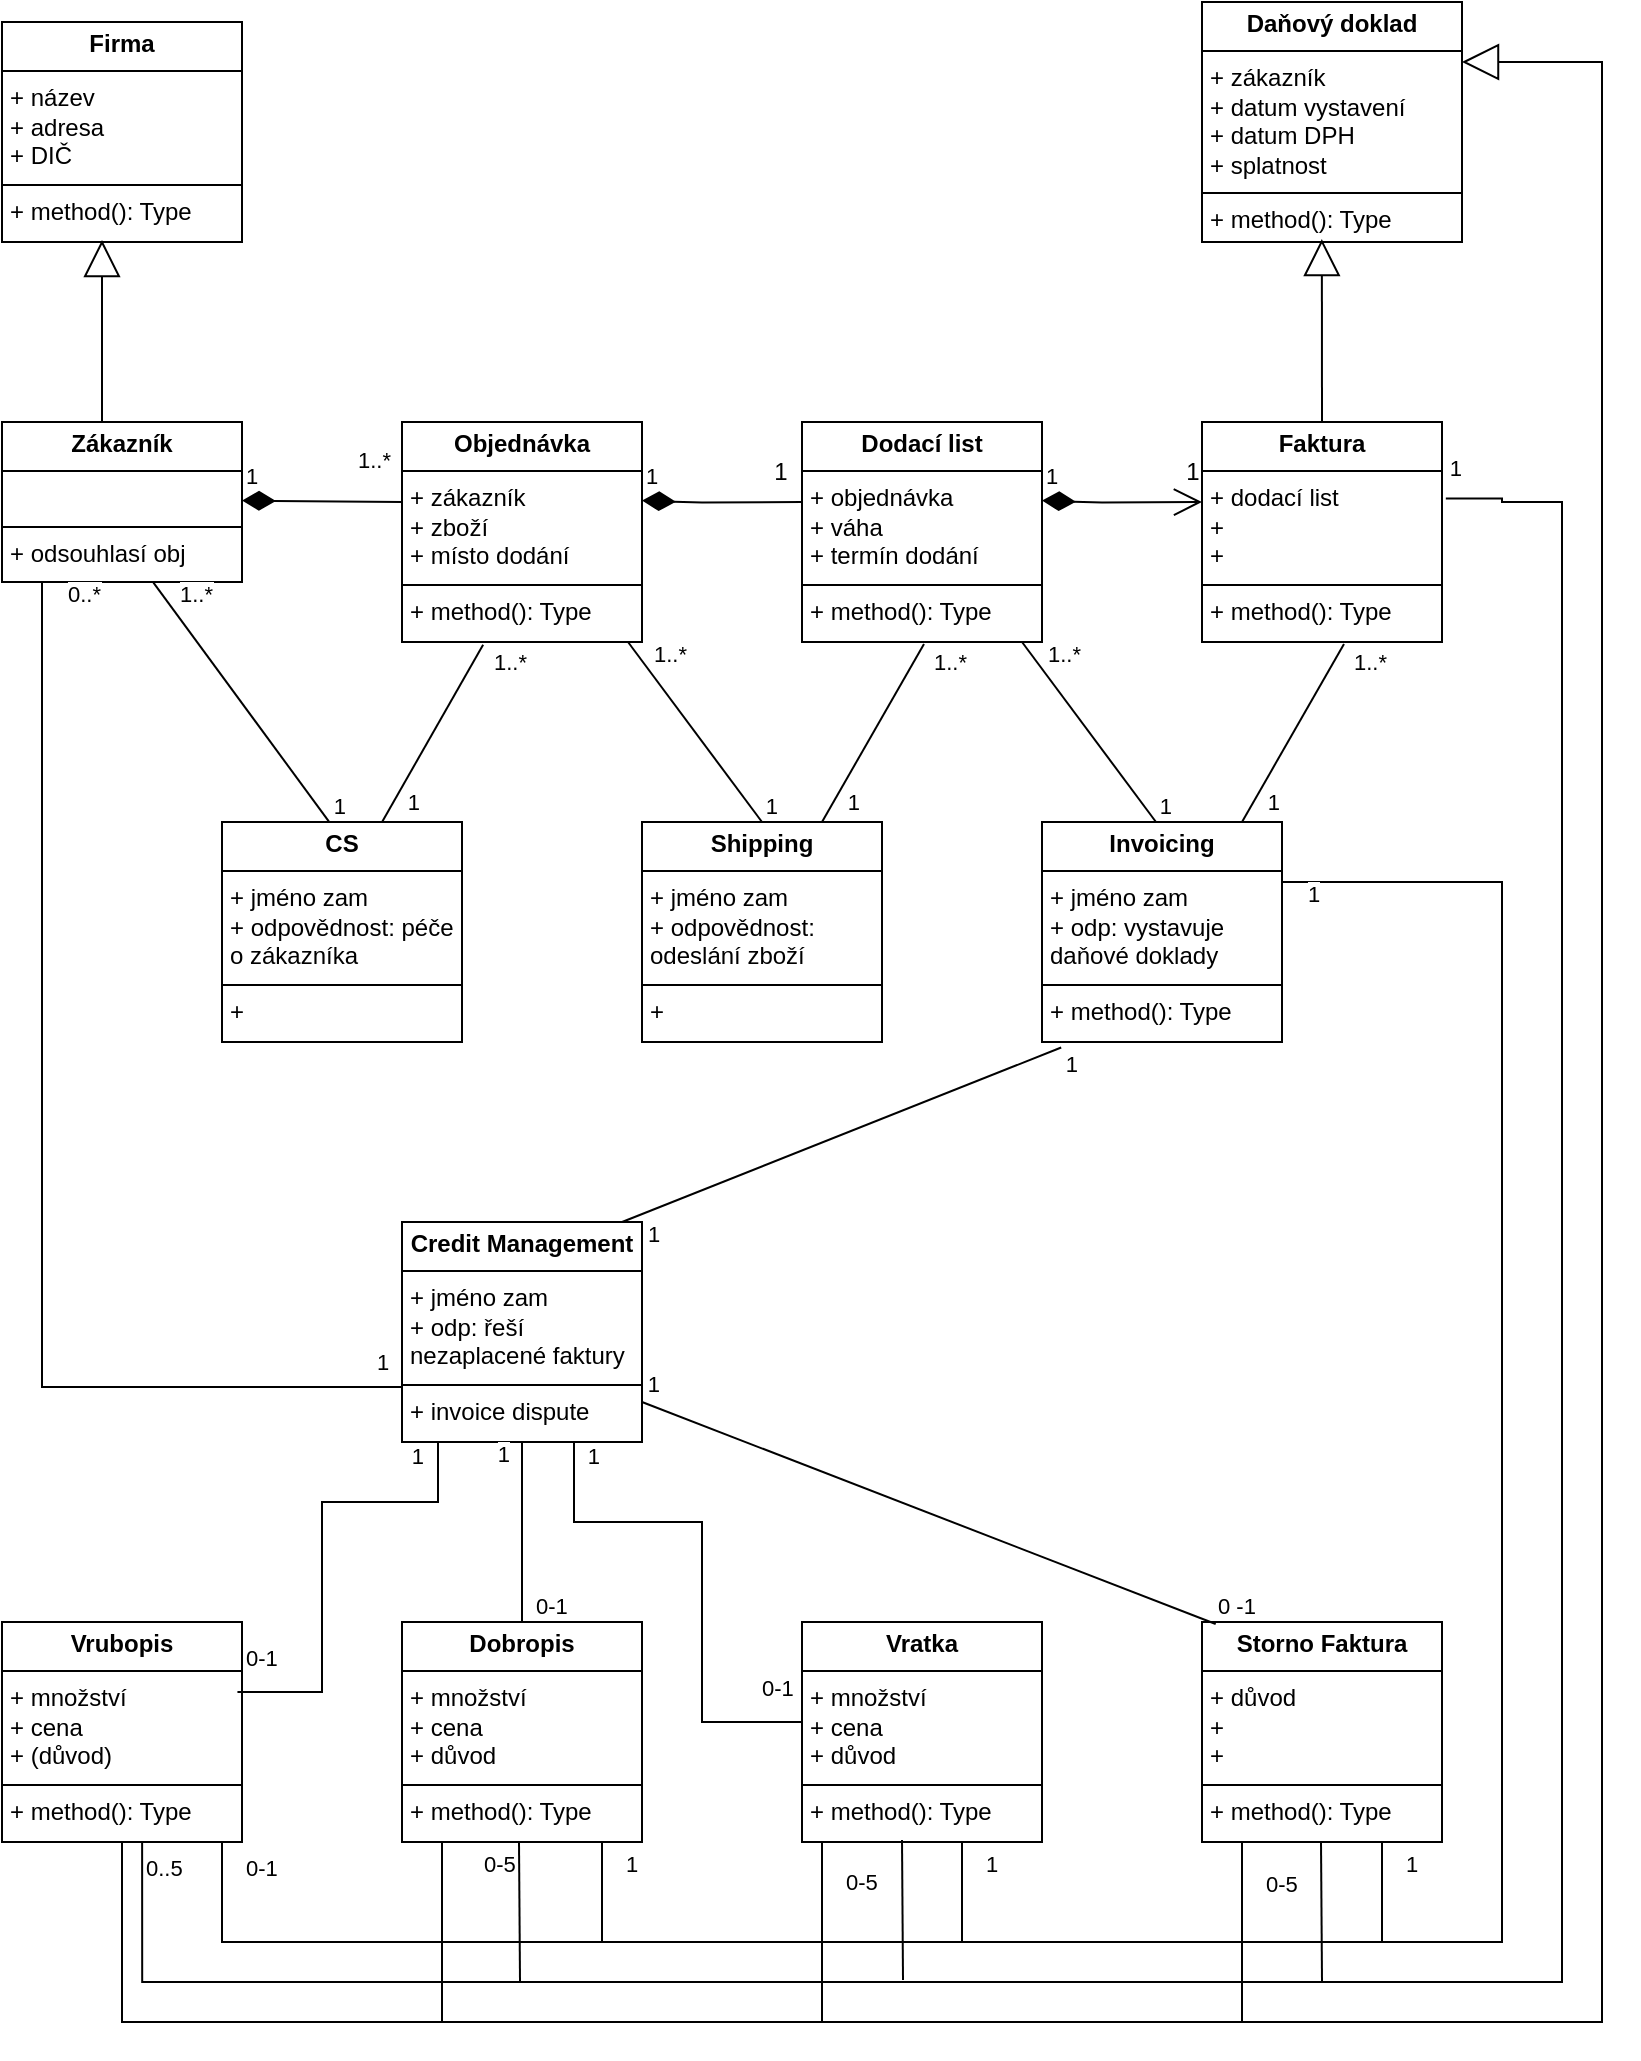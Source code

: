 <mxfile version="25.0.3">
  <diagram name="Stránka-1" id="DMZ2iU8GOZeOACFGhrlx">
    <mxGraphModel dx="819" dy="514" grid="1" gridSize="10" guides="1" tooltips="1" connect="1" arrows="1" fold="1" page="1" pageScale="1" pageWidth="827" pageHeight="1169" math="0" shadow="0">
      <root>
        <mxCell id="0" />
        <mxCell id="1" parent="0" />
        <mxCell id="6UYdUlcghPkuK4V_ywA7-2" value="&lt;p style=&quot;margin:0px;margin-top:4px;text-align:center;&quot;&gt;&lt;b&gt;Firma&lt;/b&gt;&lt;/p&gt;&lt;hr size=&quot;1&quot; style=&quot;border-style:solid;&quot;&gt;&lt;p style=&quot;margin:0px;margin-left:4px;&quot;&gt;+ název&lt;/p&gt;&lt;p style=&quot;margin:0px;margin-left:4px;&quot;&gt;+ adresa&lt;/p&gt;&lt;p style=&quot;margin:0px;margin-left:4px;&quot;&gt;+ DIČ&lt;/p&gt;&lt;hr size=&quot;1&quot; style=&quot;border-style:solid;&quot;&gt;&lt;p style=&quot;margin:0px;margin-left:4px;&quot;&gt;+ method(): Type&lt;/p&gt;" style="verticalAlign=top;align=left;overflow=fill;html=1;whiteSpace=wrap;" parent="1" vertex="1">
          <mxGeometry x="40" y="40" width="120" height="110" as="geometry" />
        </mxCell>
        <mxCell id="6UYdUlcghPkuK4V_ywA7-3" value="&lt;p style=&quot;margin:0px;margin-top:4px;text-align:center;&quot;&gt;&lt;b&gt;Daňový doklad&lt;/b&gt;&lt;/p&gt;&lt;hr size=&quot;1&quot; style=&quot;border-style:solid;&quot;&gt;&lt;p style=&quot;margin:0px;margin-left:4px;&quot;&gt;+ zákazník&lt;/p&gt;&lt;p style=&quot;margin:0px;margin-left:4px;&quot;&gt;+ datum vystavení&lt;/p&gt;&lt;p style=&quot;margin:0px;margin-left:4px;&quot;&gt;+ datum DPH&lt;/p&gt;&lt;p style=&quot;margin:0px;margin-left:4px;&quot;&gt;+ splatnost&lt;/p&gt;&lt;hr size=&quot;1&quot; style=&quot;border-style:solid;&quot;&gt;&lt;p style=&quot;margin:0px;margin-left:4px;&quot;&gt;+ method(): Type&lt;/p&gt;" style="verticalAlign=top;align=left;overflow=fill;html=1;whiteSpace=wrap;" parent="1" vertex="1">
          <mxGeometry x="640" y="30" width="130" height="120" as="geometry" />
        </mxCell>
        <mxCell id="6UYdUlcghPkuK4V_ywA7-4" value="&lt;p style=&quot;margin:0px;margin-top:4px;text-align:center;&quot;&gt;&lt;b&gt;Zákazník&lt;/b&gt;&lt;/p&gt;&lt;hr size=&quot;1&quot; style=&quot;border-style:solid;&quot;&gt;&lt;p style=&quot;margin:0px;margin-left:4px;&quot;&gt;&lt;br&gt;&lt;/p&gt;&lt;hr size=&quot;1&quot; style=&quot;border-style:solid;&quot;&gt;&lt;p style=&quot;margin:0px;margin-left:4px;&quot;&gt;+ odsouhlasí obj&lt;/p&gt;" style="verticalAlign=top;align=left;overflow=fill;html=1;whiteSpace=wrap;" parent="1" vertex="1">
          <mxGeometry x="40" y="240" width="120" height="80" as="geometry" />
        </mxCell>
        <mxCell id="6UYdUlcghPkuK4V_ywA7-5" value="&lt;p style=&quot;margin:0px;margin-top:4px;text-align:center;&quot;&gt;&lt;b&gt;Objednávka&lt;/b&gt;&lt;/p&gt;&lt;hr size=&quot;1&quot; style=&quot;border-style:solid;&quot;&gt;&lt;p style=&quot;margin:0px;margin-left:4px;&quot;&gt;+ zákazník&lt;/p&gt;&lt;p style=&quot;margin:0px;margin-left:4px;&quot;&gt;+ zboží&lt;/p&gt;&lt;p style=&quot;margin:0px;margin-left:4px;&quot;&gt;+ místo dodání&lt;/p&gt;&lt;hr size=&quot;1&quot; style=&quot;border-style:solid;&quot;&gt;&lt;p style=&quot;margin:0px;margin-left:4px;&quot;&gt;+ method(): Type&lt;/p&gt;" style="verticalAlign=top;align=left;overflow=fill;html=1;whiteSpace=wrap;" parent="1" vertex="1">
          <mxGeometry x="240" y="240" width="120" height="110" as="geometry" />
        </mxCell>
        <mxCell id="6UYdUlcghPkuK4V_ywA7-6" value="&lt;p style=&quot;margin:0px;margin-top:4px;text-align:center;&quot;&gt;&lt;b&gt;Dodací list&lt;/b&gt;&lt;/p&gt;&lt;hr size=&quot;1&quot; style=&quot;border-style:solid;&quot;&gt;&lt;p style=&quot;margin:0px;margin-left:4px;&quot;&gt;+ objednávka&lt;/p&gt;&lt;p style=&quot;margin:0px;margin-left:4px;&quot;&gt;+ váha&lt;/p&gt;&lt;p style=&quot;margin:0px;margin-left:4px;&quot;&gt;+ termín dodání&lt;/p&gt;&lt;hr size=&quot;1&quot; style=&quot;border-style:solid;&quot;&gt;&lt;p style=&quot;margin:0px;margin-left:4px;&quot;&gt;+ method(): Type&lt;/p&gt;" style="verticalAlign=top;align=left;overflow=fill;html=1;whiteSpace=wrap;" parent="1" vertex="1">
          <mxGeometry x="440" y="240" width="120" height="110" as="geometry" />
        </mxCell>
        <mxCell id="6UYdUlcghPkuK4V_ywA7-7" value="&lt;p style=&quot;margin:0px;margin-top:4px;text-align:center;&quot;&gt;&lt;b&gt;Faktura&lt;/b&gt;&lt;/p&gt;&lt;hr size=&quot;1&quot; style=&quot;border-style:solid;&quot;&gt;&lt;p style=&quot;margin:0px;margin-left:4px;&quot;&gt;+ dodací list&lt;/p&gt;&lt;p style=&quot;margin:0px;margin-left:4px;&quot;&gt;+&amp;nbsp;&lt;/p&gt;&lt;p style=&quot;margin:0px;margin-left:4px;&quot;&gt;+&amp;nbsp;&lt;/p&gt;&lt;hr size=&quot;1&quot; style=&quot;border-style:solid;&quot;&gt;&lt;p style=&quot;margin:0px;margin-left:4px;&quot;&gt;+ method(): Type&lt;/p&gt;" style="verticalAlign=top;align=left;overflow=fill;html=1;whiteSpace=wrap;" parent="1" vertex="1">
          <mxGeometry x="640" y="240" width="120" height="110" as="geometry" />
        </mxCell>
        <mxCell id="6UYdUlcghPkuK4V_ywA7-8" value="&lt;p style=&quot;margin:0px;margin-top:4px;text-align:center;&quot;&gt;&lt;b&gt;CS&lt;/b&gt;&lt;/p&gt;&lt;hr size=&quot;1&quot; style=&quot;border-style:solid;&quot;&gt;&lt;p style=&quot;margin:0px;margin-left:4px;&quot;&gt;+ jméno zam&lt;/p&gt;&lt;p style=&quot;margin:0px;margin-left:4px;&quot;&gt;+ odpovědnost: péče o zákazníka&lt;/p&gt;&lt;hr size=&quot;1&quot; style=&quot;border-style:solid;&quot;&gt;&lt;p style=&quot;margin:0px;margin-left:4px;&quot;&gt;+&amp;nbsp;&lt;/p&gt;" style="verticalAlign=top;align=left;overflow=fill;html=1;whiteSpace=wrap;" parent="1" vertex="1">
          <mxGeometry x="150" y="440" width="120" height="110" as="geometry" />
        </mxCell>
        <mxCell id="6UYdUlcghPkuK4V_ywA7-9" value="&lt;p style=&quot;margin:0px;margin-top:4px;text-align:center;&quot;&gt;&lt;b&gt;Shipping&lt;/b&gt;&lt;/p&gt;&lt;hr size=&quot;1&quot; style=&quot;border-style:solid;&quot;&gt;&lt;p style=&quot;margin:0px;margin-left:4px;&quot;&gt;+&amp;nbsp;&lt;span style=&quot;background-color: initial;&quot;&gt;jméno zam&lt;/span&gt;&lt;/p&gt;&lt;p style=&quot;margin: 0px 0px 0px 4px;&quot;&gt;+ odpovědnost: odeslání zboží&lt;/p&gt;&lt;hr size=&quot;1&quot; style=&quot;border-style:solid;&quot;&gt;&lt;p style=&quot;margin:0px;margin-left:4px;&quot;&gt;+&amp;nbsp;&lt;/p&gt;" style="verticalAlign=top;align=left;overflow=fill;html=1;whiteSpace=wrap;" parent="1" vertex="1">
          <mxGeometry x="360" y="440" width="120" height="110" as="geometry" />
        </mxCell>
        <mxCell id="6UYdUlcghPkuK4V_ywA7-10" value="&lt;p style=&quot;margin:0px;margin-top:4px;text-align:center;&quot;&gt;&lt;b&gt;Invoicing&lt;/b&gt;&lt;/p&gt;&lt;hr size=&quot;1&quot; style=&quot;border-style:solid;&quot;&gt;&lt;p style=&quot;margin:0px;margin-left:4px;&quot;&gt;+ jméno zam&lt;/p&gt;&lt;p style=&quot;margin:0px;margin-left:4px;&quot;&gt;+ odp: vystavuje daňové doklady&lt;/p&gt;&lt;hr size=&quot;1&quot; style=&quot;border-style:solid;&quot;&gt;&lt;p style=&quot;margin:0px;margin-left:4px;&quot;&gt;+ method(): Type&lt;/p&gt;" style="verticalAlign=top;align=left;overflow=fill;html=1;whiteSpace=wrap;" parent="1" vertex="1">
          <mxGeometry x="560" y="440" width="120" height="110" as="geometry" />
        </mxCell>
        <mxCell id="6UYdUlcghPkuK4V_ywA7-11" value="&lt;p style=&quot;margin:0px;margin-top:4px;text-align:center;&quot;&gt;&lt;b&gt;Credit Management&lt;/b&gt;&lt;/p&gt;&lt;hr size=&quot;1&quot; style=&quot;border-style:solid;&quot;&gt;&lt;p style=&quot;margin:0px;margin-left:4px;&quot;&gt;+ jméno zam&lt;/p&gt;&lt;p style=&quot;margin:0px;margin-left:4px;&quot;&gt;+ odp: řeší nezaplacené faktury&lt;/p&gt;&lt;hr size=&quot;1&quot; style=&quot;border-style:solid;&quot;&gt;&lt;p style=&quot;margin:0px;margin-left:4px;&quot;&gt;+ invoice dispute&lt;/p&gt;" style="verticalAlign=top;align=left;overflow=fill;html=1;whiteSpace=wrap;" parent="1" vertex="1">
          <mxGeometry x="240" y="640" width="120" height="110" as="geometry" />
        </mxCell>
        <mxCell id="6UYdUlcghPkuK4V_ywA7-13" value="&lt;p style=&quot;margin:0px;margin-top:4px;text-align:center;&quot;&gt;&lt;b&gt;Storno Faktura&lt;/b&gt;&lt;/p&gt;&lt;hr size=&quot;1&quot; style=&quot;border-style:solid;&quot;&gt;&lt;p style=&quot;margin:0px;margin-left:4px;&quot;&gt;+ důvod&lt;/p&gt;&lt;p style=&quot;margin:0px;margin-left:4px;&quot;&gt;+&amp;nbsp;&lt;/p&gt;&lt;p style=&quot;margin:0px;margin-left:4px;&quot;&gt;+&lt;/p&gt;&lt;hr size=&quot;1&quot; style=&quot;border-style:solid;&quot;&gt;&lt;p style=&quot;margin:0px;margin-left:4px;&quot;&gt;+ method(): Type&lt;/p&gt;" style="verticalAlign=top;align=left;overflow=fill;html=1;whiteSpace=wrap;" parent="1" vertex="1">
          <mxGeometry x="640" y="840" width="120" height="110" as="geometry" />
        </mxCell>
        <mxCell id="6UYdUlcghPkuK4V_ywA7-14" value="&lt;p style=&quot;margin:0px;margin-top:4px;text-align:center;&quot;&gt;&lt;b&gt;Vratka&lt;/b&gt;&lt;/p&gt;&lt;hr size=&quot;1&quot; style=&quot;border-style:solid;&quot;&gt;&lt;p style=&quot;margin:0px;margin-left:4px;&quot;&gt;+ množství&lt;/p&gt;&lt;p style=&quot;margin:0px;margin-left:4px;&quot;&gt;+ cena&lt;/p&gt;&lt;p style=&quot;margin:0px;margin-left:4px;&quot;&gt;+ důvod&lt;/p&gt;&lt;hr size=&quot;1&quot; style=&quot;border-style:solid;&quot;&gt;&lt;p style=&quot;margin:0px;margin-left:4px;&quot;&gt;+ method(): Type&lt;/p&gt;" style="verticalAlign=top;align=left;overflow=fill;html=1;whiteSpace=wrap;" parent="1" vertex="1">
          <mxGeometry x="440" y="840" width="120" height="110" as="geometry" />
        </mxCell>
        <mxCell id="6UYdUlcghPkuK4V_ywA7-15" value="&lt;p style=&quot;margin:0px;margin-top:4px;text-align:center;&quot;&gt;&lt;b&gt;Dobropis&lt;/b&gt;&lt;/p&gt;&lt;hr size=&quot;1&quot; style=&quot;border-style:solid;&quot;&gt;&lt;p style=&quot;margin:0px;margin-left:4px;&quot;&gt;+ množství&lt;/p&gt;&lt;p style=&quot;margin:0px;margin-left:4px;&quot;&gt;+ cena&lt;/p&gt;&lt;p style=&quot;margin:0px;margin-left:4px;&quot;&gt;+ důvod&lt;/p&gt;&lt;hr size=&quot;1&quot; style=&quot;border-style:solid;&quot;&gt;&lt;p style=&quot;margin:0px;margin-left:4px;&quot;&gt;+ method(): Type&lt;/p&gt;" style="verticalAlign=top;align=left;overflow=fill;html=1;whiteSpace=wrap;" parent="1" vertex="1">
          <mxGeometry x="240" y="840" width="120" height="110" as="geometry" />
        </mxCell>
        <mxCell id="6UYdUlcghPkuK4V_ywA7-16" value="&lt;p style=&quot;margin:0px;margin-top:4px;text-align:center;&quot;&gt;&lt;b&gt;Vrubopis&lt;/b&gt;&lt;/p&gt;&lt;hr size=&quot;1&quot; style=&quot;border-style:solid;&quot;&gt;&lt;p style=&quot;margin:0px;margin-left:4px;&quot;&gt;+ množství&lt;/p&gt;&lt;p style=&quot;margin:0px;margin-left:4px;&quot;&gt;+ cena&lt;/p&gt;&lt;p style=&quot;margin:0px;margin-left:4px;&quot;&gt;+ (důvod)&lt;/p&gt;&lt;hr size=&quot;1&quot; style=&quot;border-style:solid;&quot;&gt;&lt;p style=&quot;margin:0px;margin-left:4px;&quot;&gt;+ method(): Type&lt;/p&gt;" style="verticalAlign=top;align=left;overflow=fill;html=1;whiteSpace=wrap;" parent="1" vertex="1">
          <mxGeometry x="40" y="840" width="120" height="110" as="geometry" />
        </mxCell>
        <mxCell id="6UYdUlcghPkuK4V_ywA7-17" value="1" style="endArrow=none;html=1;endSize=12;startArrow=diamondThin;startSize=14;startFill=1;align=left;verticalAlign=bottom;rounded=0;entryX=0;entryY=0.364;entryDx=0;entryDy=0;entryPerimeter=0;endFill=0;" parent="1" target="6UYdUlcghPkuK4V_ywA7-5" edge="1">
          <mxGeometry x="-1" y="3" relative="1" as="geometry">
            <mxPoint x="160" y="279.29" as="sourcePoint" />
            <mxPoint x="230" y="281" as="targetPoint" />
          </mxGeometry>
        </mxCell>
        <mxCell id="6UYdUlcghPkuK4V_ywA7-20" value="1" style="endArrow=none;html=1;endSize=12;startArrow=diamondThin;startSize=14;startFill=1;align=left;verticalAlign=bottom;rounded=0;entryX=0;entryY=0.364;entryDx=0;entryDy=0;entryPerimeter=0;endFill=0;" parent="1" edge="1">
          <mxGeometry x="-1" y="3" relative="1" as="geometry">
            <mxPoint x="360" y="279.29" as="sourcePoint" />
            <mxPoint x="440" y="280" as="targetPoint" />
            <Array as="points">
              <mxPoint x="390" y="280.29" />
            </Array>
          </mxGeometry>
        </mxCell>
        <mxCell id="6UYdUlcghPkuK4V_ywA7-21" value="1" style="endArrow=open;html=1;endSize=12;startArrow=diamondThin;startSize=14;startFill=1;align=left;verticalAlign=bottom;rounded=0;entryX=0;entryY=0.364;entryDx=0;entryDy=0;entryPerimeter=0;" parent="1" edge="1">
          <mxGeometry x="-1" y="3" relative="1" as="geometry">
            <mxPoint x="560" y="279.29" as="sourcePoint" />
            <mxPoint x="640" y="280" as="targetPoint" />
            <Array as="points">
              <mxPoint x="590" y="280.29" />
            </Array>
          </mxGeometry>
        </mxCell>
        <mxCell id="6UYdUlcghPkuK4V_ywA7-22" value="" style="endArrow=none;html=1;endSize=12;startArrow=none;startSize=14;startFill=0;rounded=0;exitX=0.631;exitY=1.004;exitDx=0;exitDy=0;exitPerimeter=0;entryX=0.445;entryY=-0.003;entryDx=0;entryDy=0;entryPerimeter=0;endFill=0;" parent="1" source="6UYdUlcghPkuK4V_ywA7-4" target="6UYdUlcghPkuK4V_ywA7-8" edge="1">
          <mxGeometry relative="1" as="geometry">
            <mxPoint x="120" y="410" as="sourcePoint" />
            <mxPoint x="280" y="410" as="targetPoint" />
          </mxGeometry>
        </mxCell>
        <mxCell id="6UYdUlcghPkuK4V_ywA7-23" value="1..*" style="edgeLabel;resizable=0;html=1;align=left;verticalAlign=top;" parent="6UYdUlcghPkuK4V_ywA7-22" connectable="0" vertex="1">
          <mxGeometry x="-1" relative="1" as="geometry">
            <mxPoint x="11" y="-7" as="offset" />
          </mxGeometry>
        </mxCell>
        <mxCell id="6UYdUlcghPkuK4V_ywA7-24" value="1" style="edgeLabel;resizable=0;html=1;align=right;verticalAlign=top;" parent="6UYdUlcghPkuK4V_ywA7-22" connectable="0" vertex="1">
          <mxGeometry x="1" relative="1" as="geometry">
            <mxPoint x="9" y="-21" as="offset" />
          </mxGeometry>
        </mxCell>
        <mxCell id="6UYdUlcghPkuK4V_ywA7-28" value="" style="endArrow=none;html=1;endSize=12;startArrow=none;startSize=14;startFill=0;rounded=0;exitX=0.667;exitY=0;exitDx=0;exitDy=0;exitPerimeter=0;entryX=0.338;entryY=1.012;entryDx=0;entryDy=0;entryPerimeter=0;endFill=0;" parent="1" source="6UYdUlcghPkuK4V_ywA7-8" target="6UYdUlcghPkuK4V_ywA7-5" edge="1">
          <mxGeometry relative="1" as="geometry">
            <mxPoint x="240" y="390" as="sourcePoint" />
            <mxPoint x="321" y="391" as="targetPoint" />
          </mxGeometry>
        </mxCell>
        <mxCell id="6UYdUlcghPkuK4V_ywA7-29" value="1..*" style="edgeLabel;resizable=0;html=1;align=left;verticalAlign=top;" parent="6UYdUlcghPkuK4V_ywA7-28" connectable="0" vertex="1">
          <mxGeometry x="-1" relative="1" as="geometry">
            <mxPoint x="54" y="-93" as="offset" />
          </mxGeometry>
        </mxCell>
        <mxCell id="6UYdUlcghPkuK4V_ywA7-30" value="1" style="edgeLabel;resizable=0;html=1;align=right;verticalAlign=top;" parent="6UYdUlcghPkuK4V_ywA7-28" connectable="0" vertex="1">
          <mxGeometry x="1" relative="1" as="geometry">
            <mxPoint x="-31" y="66" as="offset" />
          </mxGeometry>
        </mxCell>
        <mxCell id="6UYdUlcghPkuK4V_ywA7-31" value="" style="endArrow=none;html=1;endSize=12;startArrow=none;startSize=14;startFill=0;rounded=0;exitX=0.667;exitY=0;exitDx=0;exitDy=0;exitPerimeter=0;entryX=0.338;entryY=1.012;entryDx=0;entryDy=0;entryPerimeter=0;endFill=0;" parent="1" edge="1">
          <mxGeometry relative="1" as="geometry">
            <mxPoint x="450" y="440" as="sourcePoint" />
            <mxPoint x="501" y="351" as="targetPoint" />
          </mxGeometry>
        </mxCell>
        <mxCell id="6UYdUlcghPkuK4V_ywA7-32" value="1..*" style="edgeLabel;resizable=0;html=1;align=left;verticalAlign=top;" parent="6UYdUlcghPkuK4V_ywA7-31" connectable="0" vertex="1">
          <mxGeometry x="-1" relative="1" as="geometry">
            <mxPoint x="54" y="-93" as="offset" />
          </mxGeometry>
        </mxCell>
        <mxCell id="6UYdUlcghPkuK4V_ywA7-33" value="1" style="edgeLabel;resizable=0;html=1;align=right;verticalAlign=top;" parent="6UYdUlcghPkuK4V_ywA7-31" connectable="0" vertex="1">
          <mxGeometry x="1" relative="1" as="geometry">
            <mxPoint x="-31" y="66" as="offset" />
          </mxGeometry>
        </mxCell>
        <mxCell id="6UYdUlcghPkuK4V_ywA7-34" value="" style="endArrow=none;html=1;endSize=12;startArrow=none;startSize=14;startFill=0;rounded=0;exitX=0.631;exitY=1.004;exitDx=0;exitDy=0;exitPerimeter=0;endFill=0;" parent="1" edge="1">
          <mxGeometry relative="1" as="geometry">
            <mxPoint x="353" y="350" as="sourcePoint" />
            <mxPoint x="420" y="440" as="targetPoint" />
          </mxGeometry>
        </mxCell>
        <mxCell id="6UYdUlcghPkuK4V_ywA7-35" value="1..*" style="edgeLabel;resizable=0;html=1;align=left;verticalAlign=top;" parent="6UYdUlcghPkuK4V_ywA7-34" connectable="0" vertex="1">
          <mxGeometry x="-1" relative="1" as="geometry">
            <mxPoint x="11" y="-7" as="offset" />
          </mxGeometry>
        </mxCell>
        <mxCell id="6UYdUlcghPkuK4V_ywA7-36" value="1" style="edgeLabel;resizable=0;html=1;align=right;verticalAlign=top;" parent="6UYdUlcghPkuK4V_ywA7-34" connectable="0" vertex="1">
          <mxGeometry x="1" relative="1" as="geometry">
            <mxPoint x="9" y="-21" as="offset" />
          </mxGeometry>
        </mxCell>
        <mxCell id="6UYdUlcghPkuK4V_ywA7-37" value="" style="endArrow=none;html=1;endSize=12;startArrow=none;startSize=14;startFill=0;rounded=0;exitX=0.667;exitY=0;exitDx=0;exitDy=0;exitPerimeter=0;entryX=0.338;entryY=1.012;entryDx=0;entryDy=0;entryPerimeter=0;endFill=0;" parent="1" edge="1">
          <mxGeometry relative="1" as="geometry">
            <mxPoint x="660" y="440" as="sourcePoint" />
            <mxPoint x="711" y="351" as="targetPoint" />
          </mxGeometry>
        </mxCell>
        <mxCell id="6UYdUlcghPkuK4V_ywA7-38" value="1..*" style="edgeLabel;resizable=0;html=1;align=left;verticalAlign=top;" parent="6UYdUlcghPkuK4V_ywA7-37" connectable="0" vertex="1">
          <mxGeometry x="-1" relative="1" as="geometry">
            <mxPoint x="54" y="-93" as="offset" />
          </mxGeometry>
        </mxCell>
        <mxCell id="6UYdUlcghPkuK4V_ywA7-39" value="1" style="edgeLabel;resizable=0;html=1;align=right;verticalAlign=top;" parent="6UYdUlcghPkuK4V_ywA7-37" connectable="0" vertex="1">
          <mxGeometry x="1" relative="1" as="geometry">
            <mxPoint x="-31" y="66" as="offset" />
          </mxGeometry>
        </mxCell>
        <mxCell id="6UYdUlcghPkuK4V_ywA7-40" value="" style="endArrow=none;html=1;endSize=12;startArrow=none;startSize=14;startFill=0;rounded=0;exitX=0.631;exitY=1.004;exitDx=0;exitDy=0;exitPerimeter=0;endFill=0;" parent="1" edge="1">
          <mxGeometry relative="1" as="geometry">
            <mxPoint x="550" y="350" as="sourcePoint" />
            <mxPoint x="617" y="440" as="targetPoint" />
          </mxGeometry>
        </mxCell>
        <mxCell id="6UYdUlcghPkuK4V_ywA7-41" value="1..*" style="edgeLabel;resizable=0;html=1;align=left;verticalAlign=top;" parent="6UYdUlcghPkuK4V_ywA7-40" connectable="0" vertex="1">
          <mxGeometry x="-1" relative="1" as="geometry">
            <mxPoint x="11" y="-7" as="offset" />
          </mxGeometry>
        </mxCell>
        <mxCell id="6UYdUlcghPkuK4V_ywA7-42" value="1" style="edgeLabel;resizable=0;html=1;align=right;verticalAlign=top;" parent="6UYdUlcghPkuK4V_ywA7-40" connectable="0" vertex="1">
          <mxGeometry x="1" relative="1" as="geometry">
            <mxPoint x="9" y="-21" as="offset" />
          </mxGeometry>
        </mxCell>
        <mxCell id="6UYdUlcghPkuK4V_ywA7-43" value="" style="endArrow=block;endSize=16;endFill=0;html=1;rounded=0;entryX=0.461;entryY=0.988;entryDx=0;entryDy=0;entryPerimeter=0;" parent="1" target="6UYdUlcghPkuK4V_ywA7-3" edge="1">
          <mxGeometry width="160" relative="1" as="geometry">
            <mxPoint x="700" y="240" as="sourcePoint" />
            <mxPoint x="720" y="130" as="targetPoint" />
          </mxGeometry>
        </mxCell>
        <mxCell id="6UYdUlcghPkuK4V_ywA7-44" value="" style="endArrow=none;html=1;endSize=12;startArrow=none;startSize=14;startFill=0;rounded=0;edgeStyle=orthogonalEdgeStyle;entryX=0;entryY=0.75;entryDx=0;entryDy=0;endFill=0;" parent="1" target="6UYdUlcghPkuK4V_ywA7-11" edge="1">
          <mxGeometry relative="1" as="geometry">
            <mxPoint x="60" y="320" as="sourcePoint" />
            <mxPoint x="60" y="710" as="targetPoint" />
            <Array as="points">
              <mxPoint x="60" y="723" />
            </Array>
          </mxGeometry>
        </mxCell>
        <mxCell id="6UYdUlcghPkuK4V_ywA7-45" value="0..*" style="edgeLabel;resizable=0;html=1;align=left;verticalAlign=top;" parent="6UYdUlcghPkuK4V_ywA7-44" connectable="0" vertex="1">
          <mxGeometry x="-1" relative="1" as="geometry">
            <mxPoint x="11" y="-7" as="offset" />
          </mxGeometry>
        </mxCell>
        <mxCell id="6UYdUlcghPkuK4V_ywA7-47" value="1" style="edgeLabel;html=1;align=center;verticalAlign=middle;resizable=0;points=[];" parent="6UYdUlcghPkuK4V_ywA7-44" vertex="1" connectable="0">
          <mxGeometry x="0.501" relative="1" as="geometry">
            <mxPoint x="135" y="-13" as="offset" />
          </mxGeometry>
        </mxCell>
        <mxCell id="6UYdUlcghPkuK4V_ywA7-48" value="" style="endArrow=none;html=1;endSize=12;startArrow=none;startSize=14;startFill=0;rounded=0;exitX=0.631;exitY=1.004;exitDx=0;exitDy=0;exitPerimeter=0;edgeStyle=orthogonalEdgeStyle;endFill=0;" parent="1" edge="1">
          <mxGeometry relative="1" as="geometry">
            <mxPoint x="326" y="750" as="sourcePoint" />
            <mxPoint x="440" y="890" as="targetPoint" />
            <Array as="points">
              <mxPoint x="326" y="790" />
              <mxPoint x="390" y="790" />
              <mxPoint x="390" y="890" />
            </Array>
          </mxGeometry>
        </mxCell>
        <mxCell id="6UYdUlcghPkuK4V_ywA7-49" value="0-1" style="edgeLabel;resizable=0;html=1;align=left;verticalAlign=top;" parent="6UYdUlcghPkuK4V_ywA7-48" connectable="0" vertex="1">
          <mxGeometry x="-1" relative="1" as="geometry">
            <mxPoint x="92" y="110" as="offset" />
          </mxGeometry>
        </mxCell>
        <mxCell id="6UYdUlcghPkuK4V_ywA7-50" value="1" style="edgeLabel;resizable=0;html=1;align=right;verticalAlign=top;" parent="6UYdUlcghPkuK4V_ywA7-48" connectable="0" vertex="1">
          <mxGeometry x="1" relative="1" as="geometry">
            <mxPoint x="-101" y="-146" as="offset" />
          </mxGeometry>
        </mxCell>
        <mxCell id="6UYdUlcghPkuK4V_ywA7-51" value="" style="endArrow=none;html=1;endSize=12;startArrow=none;startSize=14;startFill=0;rounded=0;exitX=0.631;exitY=1.004;exitDx=0;exitDy=0;exitPerimeter=0;entryX=0.057;entryY=0.009;entryDx=0;entryDy=0;entryPerimeter=0;endFill=0;" parent="1" target="6UYdUlcghPkuK4V_ywA7-13" edge="1">
          <mxGeometry relative="1" as="geometry">
            <mxPoint x="360" y="730" as="sourcePoint" />
            <mxPoint x="526" y="819" as="targetPoint" />
          </mxGeometry>
        </mxCell>
        <mxCell id="6UYdUlcghPkuK4V_ywA7-52" value="0 -1" style="edgeLabel;resizable=0;html=1;align=left;verticalAlign=top;" parent="6UYdUlcghPkuK4V_ywA7-51" connectable="0" vertex="1">
          <mxGeometry x="-1" relative="1" as="geometry">
            <mxPoint x="286" y="89" as="offset" />
          </mxGeometry>
        </mxCell>
        <mxCell id="6UYdUlcghPkuK4V_ywA7-53" value="1" style="edgeLabel;resizable=0;html=1;align=right;verticalAlign=top;" parent="6UYdUlcghPkuK4V_ywA7-51" connectable="0" vertex="1">
          <mxGeometry x="1" relative="1" as="geometry">
            <mxPoint x="-277" y="-133" as="offset" />
          </mxGeometry>
        </mxCell>
        <mxCell id="6UYdUlcghPkuK4V_ywA7-54" value="" style="endArrow=none;html=1;endSize=12;startArrow=none;startSize=14;startFill=0;rounded=0;exitX=0.631;exitY=1.004;exitDx=0;exitDy=0;exitPerimeter=0;endFill=0;" parent="1" edge="1">
          <mxGeometry relative="1" as="geometry">
            <mxPoint x="300" y="750" as="sourcePoint" />
            <mxPoint x="300" y="840" as="targetPoint" />
          </mxGeometry>
        </mxCell>
        <mxCell id="6UYdUlcghPkuK4V_ywA7-55" value="0-1" style="edgeLabel;resizable=0;html=1;align=left;verticalAlign=top;" parent="6UYdUlcghPkuK4V_ywA7-54" connectable="0" vertex="1">
          <mxGeometry x="-1" relative="1" as="geometry">
            <mxPoint x="5" y="69" as="offset" />
          </mxGeometry>
        </mxCell>
        <mxCell id="6UYdUlcghPkuK4V_ywA7-56" value="1" style="edgeLabel;resizable=0;html=1;align=right;verticalAlign=top;" parent="6UYdUlcghPkuK4V_ywA7-54" connectable="0" vertex="1">
          <mxGeometry x="1" relative="1" as="geometry">
            <mxPoint x="-6" y="-97" as="offset" />
          </mxGeometry>
        </mxCell>
        <mxCell id="6UYdUlcghPkuK4V_ywA7-57" value="" style="endArrow=none;html=1;endSize=12;startArrow=none;startSize=14;startFill=0;rounded=0;exitX=0.631;exitY=1.004;exitDx=0;exitDy=0;exitPerimeter=0;edgeStyle=orthogonalEdgeStyle;entryX=0.981;entryY=0.318;entryDx=0;entryDy=0;entryPerimeter=0;endFill=0;" parent="1" target="6UYdUlcghPkuK4V_ywA7-16" edge="1">
          <mxGeometry relative="1" as="geometry">
            <mxPoint x="258" y="750" as="sourcePoint" />
            <mxPoint x="140" y="838" as="targetPoint" />
            <Array as="points">
              <mxPoint x="258" y="780" />
              <mxPoint x="200" y="780" />
              <mxPoint x="200" y="875" />
            </Array>
          </mxGeometry>
        </mxCell>
        <mxCell id="6UYdUlcghPkuK4V_ywA7-58" value="0-1" style="edgeLabel;resizable=0;html=1;align=left;verticalAlign=top;" parent="6UYdUlcghPkuK4V_ywA7-57" connectable="0" vertex="1">
          <mxGeometry x="-1" relative="1" as="geometry">
            <mxPoint x="-98" y="95" as="offset" />
          </mxGeometry>
        </mxCell>
        <mxCell id="6UYdUlcghPkuK4V_ywA7-59" value="1" style="edgeLabel;resizable=0;html=1;align=right;verticalAlign=top;" parent="6UYdUlcghPkuK4V_ywA7-57" connectable="0" vertex="1">
          <mxGeometry x="1" relative="1" as="geometry">
            <mxPoint x="94" y="-131" as="offset" />
          </mxGeometry>
        </mxCell>
        <mxCell id="6UYdUlcghPkuK4V_ywA7-63" value="" style="endArrow=none;html=1;endSize=12;startArrow=none;startSize=14;startFill=0;rounded=0;exitX=0.917;exitY=0;exitDx=0;exitDy=0;exitPerimeter=0;entryX=0.08;entryY=1.025;entryDx=0;entryDy=0;entryPerimeter=0;endFill=0;" parent="1" source="6UYdUlcghPkuK4V_ywA7-11" target="6UYdUlcghPkuK4V_ywA7-10" edge="1">
          <mxGeometry relative="1" as="geometry">
            <mxPoint x="414" y="580" as="sourcePoint" />
            <mxPoint x="451" y="670" as="targetPoint" />
          </mxGeometry>
        </mxCell>
        <mxCell id="6UYdUlcghPkuK4V_ywA7-64" value="1" style="edgeLabel;resizable=0;html=1;align=left;verticalAlign=top;" parent="6UYdUlcghPkuK4V_ywA7-63" connectable="0" vertex="1">
          <mxGeometry x="-1" relative="1" as="geometry">
            <mxPoint x="11" y="-7" as="offset" />
          </mxGeometry>
        </mxCell>
        <mxCell id="6UYdUlcghPkuK4V_ywA7-65" value="1" style="edgeLabel;resizable=0;html=1;align=right;verticalAlign=top;" parent="6UYdUlcghPkuK4V_ywA7-63" connectable="0" vertex="1">
          <mxGeometry x="1" relative="1" as="geometry">
            <mxPoint x="9" y="-5" as="offset" />
          </mxGeometry>
        </mxCell>
        <mxCell id="6UYdUlcghPkuK4V_ywA7-66" value="" style="endArrow=block;endSize=16;endFill=0;html=1;rounded=0;edgeStyle=orthogonalEdgeStyle;exitX=0.5;exitY=1;exitDx=0;exitDy=0;entryX=1;entryY=0.25;entryDx=0;entryDy=0;" parent="1" target="6UYdUlcghPkuK4V_ywA7-3" edge="1">
          <mxGeometry width="160" relative="1" as="geometry">
            <mxPoint x="100.0" y="950" as="sourcePoint" />
            <mxPoint x="810" y="40" as="targetPoint" />
            <Array as="points">
              <mxPoint x="100" y="1040" />
              <mxPoint x="840" y="1040" />
              <mxPoint x="840" y="60" />
            </Array>
          </mxGeometry>
        </mxCell>
        <mxCell id="6UYdUlcghPkuK4V_ywA7-67" value="" style="endArrow=none;endSize=16;endFill=0;html=1;rounded=0;edgeStyle=orthogonalEdgeStyle;exitX=0.5;exitY=1;exitDx=0;exitDy=0;entryX=1.016;entryY=0.348;entryDx=0;entryDy=0;entryPerimeter=0;startArrow=none;startFill=0;startSize=8;" parent="1" target="6UYdUlcghPkuK4V_ywA7-7" edge="1">
          <mxGeometry width="160" relative="1" as="geometry">
            <mxPoint x="110.06" y="950" as="sourcePoint" />
            <mxPoint x="780.06" y="60" as="targetPoint" />
            <Array as="points">
              <mxPoint x="110" y="1020" />
              <mxPoint x="820" y="1020" />
              <mxPoint x="820" y="280" />
              <mxPoint x="790" y="280" />
              <mxPoint x="790" y="278" />
            </Array>
          </mxGeometry>
        </mxCell>
        <mxCell id="6UYdUlcghPkuK4V_ywA7-68" value="1" style="edgeLabel;resizable=0;html=1;align=right;verticalAlign=top;" parent="1" connectable="0" vertex="1">
          <mxGeometry x="770.0" y="250.002" as="geometry" />
        </mxCell>
        <mxCell id="6UYdUlcghPkuK4V_ywA7-69" value="0..5" style="edgeLabel;resizable=0;html=1;align=left;verticalAlign=top;" parent="1" connectable="0" vertex="1">
          <mxGeometry x="110.0" y="950" as="geometry" />
        </mxCell>
        <mxCell id="6UYdUlcghPkuK4V_ywA7-70" value="" style="endArrow=none;html=1;endSize=12;startArrow=none;startSize=14;startFill=0;rounded=0;edgeStyle=orthogonalEdgeStyle;endFill=0;" parent="1" target="6UYdUlcghPkuK4V_ywA7-16" edge="1">
          <mxGeometry relative="1" as="geometry">
            <mxPoint x="679.97" y="470" as="sourcePoint" />
            <mxPoint x="150" y="954" as="targetPoint" />
            <Array as="points">
              <mxPoint x="790" y="470" />
              <mxPoint x="790" y="1000" />
              <mxPoint x="150" y="1000" />
            </Array>
          </mxGeometry>
        </mxCell>
        <mxCell id="6UYdUlcghPkuK4V_ywA7-71" value="1" style="edgeLabel;resizable=0;html=1;align=left;verticalAlign=top;" parent="6UYdUlcghPkuK4V_ywA7-70" connectable="0" vertex="1">
          <mxGeometry x="-1" relative="1" as="geometry">
            <mxPoint x="11" y="-7" as="offset" />
          </mxGeometry>
        </mxCell>
        <mxCell id="6UYdUlcghPkuK4V_ywA7-73" value="0-1" style="edgeLabel;resizable=0;html=1;align=left;verticalAlign=top;" parent="1" connectable="0" vertex="1">
          <mxGeometry x="160.0" y="950" as="geometry" />
        </mxCell>
        <mxCell id="6UYdUlcghPkuK4V_ywA7-80" value="1" style="endArrow=none;html=1;endSize=12;startArrow=none;startSize=14;startFill=0;align=left;verticalAlign=bottom;rounded=0;endFill=0;" parent="1" edge="1">
          <mxGeometry x="0.2" y="-10" relative="1" as="geometry">
            <mxPoint x="340" y="1000" as="sourcePoint" />
            <mxPoint x="340" y="950" as="targetPoint" />
            <mxPoint as="offset" />
          </mxGeometry>
        </mxCell>
        <mxCell id="6UYdUlcghPkuK4V_ywA7-81" value="1" style="endArrow=none;html=1;endSize=12;startArrow=none;startSize=14;startFill=0;align=left;verticalAlign=bottom;rounded=0;endFill=0;" parent="1" edge="1">
          <mxGeometry x="0.2" y="-10" relative="1" as="geometry">
            <mxPoint x="520" y="1000" as="sourcePoint" />
            <mxPoint x="520" y="950" as="targetPoint" />
            <mxPoint as="offset" />
          </mxGeometry>
        </mxCell>
        <mxCell id="6UYdUlcghPkuK4V_ywA7-82" value="1" style="endArrow=none;html=1;endSize=12;startArrow=none;startSize=14;startFill=0;align=left;verticalAlign=bottom;rounded=0;endFill=0;" parent="1" edge="1">
          <mxGeometry x="0.2" y="-10" relative="1" as="geometry">
            <mxPoint x="730" y="1000" as="sourcePoint" />
            <mxPoint x="730" y="950" as="targetPoint" />
            <mxPoint as="offset" />
          </mxGeometry>
        </mxCell>
        <mxCell id="6UYdUlcghPkuK4V_ywA7-83" value="0-5" style="endArrow=none;html=1;endSize=12;startArrow=none;startSize=14;startFill=0;align=left;verticalAlign=bottom;rounded=0;endFill=0;" parent="1" edge="1">
          <mxGeometry x="0.433" y="20" relative="1" as="geometry">
            <mxPoint x="299" y="1020" as="sourcePoint" />
            <mxPoint x="298.5" y="950" as="targetPoint" />
            <mxPoint as="offset" />
          </mxGeometry>
        </mxCell>
        <mxCell id="6UYdUlcghPkuK4V_ywA7-84" value="0-5" style="endArrow=none;html=1;endSize=12;startArrow=none;startSize=14;startFill=0;align=left;verticalAlign=bottom;rounded=0;endFill=0;" parent="1" edge="1">
          <mxGeometry x="0.149" y="30" relative="1" as="geometry">
            <mxPoint x="490.5" y="1019" as="sourcePoint" />
            <mxPoint x="490" y="949" as="targetPoint" />
            <mxPoint as="offset" />
          </mxGeometry>
        </mxCell>
        <mxCell id="6UYdUlcghPkuK4V_ywA7-85" value="0-5" style="endArrow=none;html=1;endSize=12;startArrow=none;startSize=14;startFill=0;align=left;verticalAlign=bottom;rounded=0;endFill=0;" parent="1" edge="1">
          <mxGeometry x="0.149" y="30" relative="1" as="geometry">
            <mxPoint x="700" y="1020" as="sourcePoint" />
            <mxPoint x="699.5" y="950" as="targetPoint" />
            <mxPoint as="offset" />
          </mxGeometry>
        </mxCell>
        <mxCell id="6UYdUlcghPkuK4V_ywA7-86" value="" style="endArrow=none;html=1;endSize=12;startArrow=none;startSize=14;startFill=0;align=left;verticalAlign=bottom;rounded=0;endFill=0;" parent="1" edge="1">
          <mxGeometry x="0.2" y="-10" relative="1" as="geometry">
            <mxPoint x="260" y="1040" as="sourcePoint" />
            <mxPoint x="260" y="950" as="targetPoint" />
            <mxPoint as="offset" />
          </mxGeometry>
        </mxCell>
        <mxCell id="6UYdUlcghPkuK4V_ywA7-88" value="" style="endArrow=none;html=1;endSize=12;startArrow=none;startSize=14;startFill=0;align=left;verticalAlign=bottom;rounded=0;endFill=0;" parent="1" edge="1">
          <mxGeometry x="0.2" y="-10" relative="1" as="geometry">
            <mxPoint x="450" y="1040" as="sourcePoint" />
            <mxPoint x="450" y="950" as="targetPoint" />
            <mxPoint as="offset" />
          </mxGeometry>
        </mxCell>
        <mxCell id="6UYdUlcghPkuK4V_ywA7-89" value="" style="endArrow=none;html=1;endSize=12;startArrow=none;startSize=14;startFill=0;align=left;verticalAlign=bottom;rounded=0;endFill=0;" parent="1" edge="1">
          <mxGeometry x="0.2" y="-10" relative="1" as="geometry">
            <mxPoint x="660" y="1040" as="sourcePoint" />
            <mxPoint x="660" y="950" as="targetPoint" />
            <mxPoint as="offset" />
          </mxGeometry>
        </mxCell>
        <mxCell id="6UYdUlcghPkuK4V_ywA7-90" value="" style="endArrow=block;endSize=16;endFill=0;html=1;rounded=0;entryX=0.461;entryY=0.988;entryDx=0;entryDy=0;entryPerimeter=0;" parent="1" edge="1">
          <mxGeometry width="160" relative="1" as="geometry">
            <mxPoint x="90" y="240" as="sourcePoint" />
            <mxPoint x="90" y="149" as="targetPoint" />
          </mxGeometry>
        </mxCell>
        <mxCell id="mZhsUAPk1k2x-pedKl8--1" value="1..*" style="edgeLabel;resizable=0;html=1;align=left;verticalAlign=top;" parent="1" connectable="0" vertex="1">
          <mxGeometry x="260" y="330" as="geometry">
            <mxPoint x="-44" y="-84" as="offset" />
          </mxGeometry>
        </mxCell>
        <mxCell id="mZhsUAPk1k2x-pedKl8--2" value="1" style="text;html=1;align=center;verticalAlign=middle;resizable=0;points=[];autosize=1;strokeColor=none;fillColor=none;" parent="1" vertex="1">
          <mxGeometry x="414" y="250" width="30" height="30" as="geometry" />
        </mxCell>
        <mxCell id="mZhsUAPk1k2x-pedKl8--3" value="1" style="text;html=1;align=center;verticalAlign=middle;resizable=0;points=[];autosize=1;strokeColor=none;fillColor=none;" parent="1" vertex="1">
          <mxGeometry x="620" y="250" width="30" height="30" as="geometry" />
        </mxCell>
      </root>
    </mxGraphModel>
  </diagram>
</mxfile>
